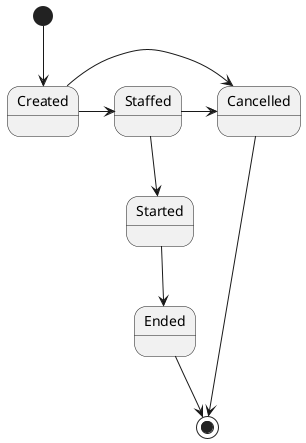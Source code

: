 @startuml

[*] --> Created
Created -> Staffed
Created -> Cancelled
Staffed -> Cancelled
Staffed --> Started
Started --> Ended
Cancelled --> [*]
Ended --> [*]

@enduml
